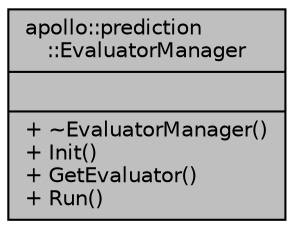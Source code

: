 digraph "apollo::prediction::EvaluatorManager"
{
  edge [fontname="Helvetica",fontsize="10",labelfontname="Helvetica",labelfontsize="10"];
  node [fontname="Helvetica",fontsize="10",shape=record];
  Node1 [label="{apollo::prediction\l::EvaluatorManager\n||+ ~EvaluatorManager()\l+ Init()\l+ GetEvaluator()\l+ Run()\l}",height=0.2,width=0.4,color="black", fillcolor="grey75", style="filled" fontcolor="black"];
}
